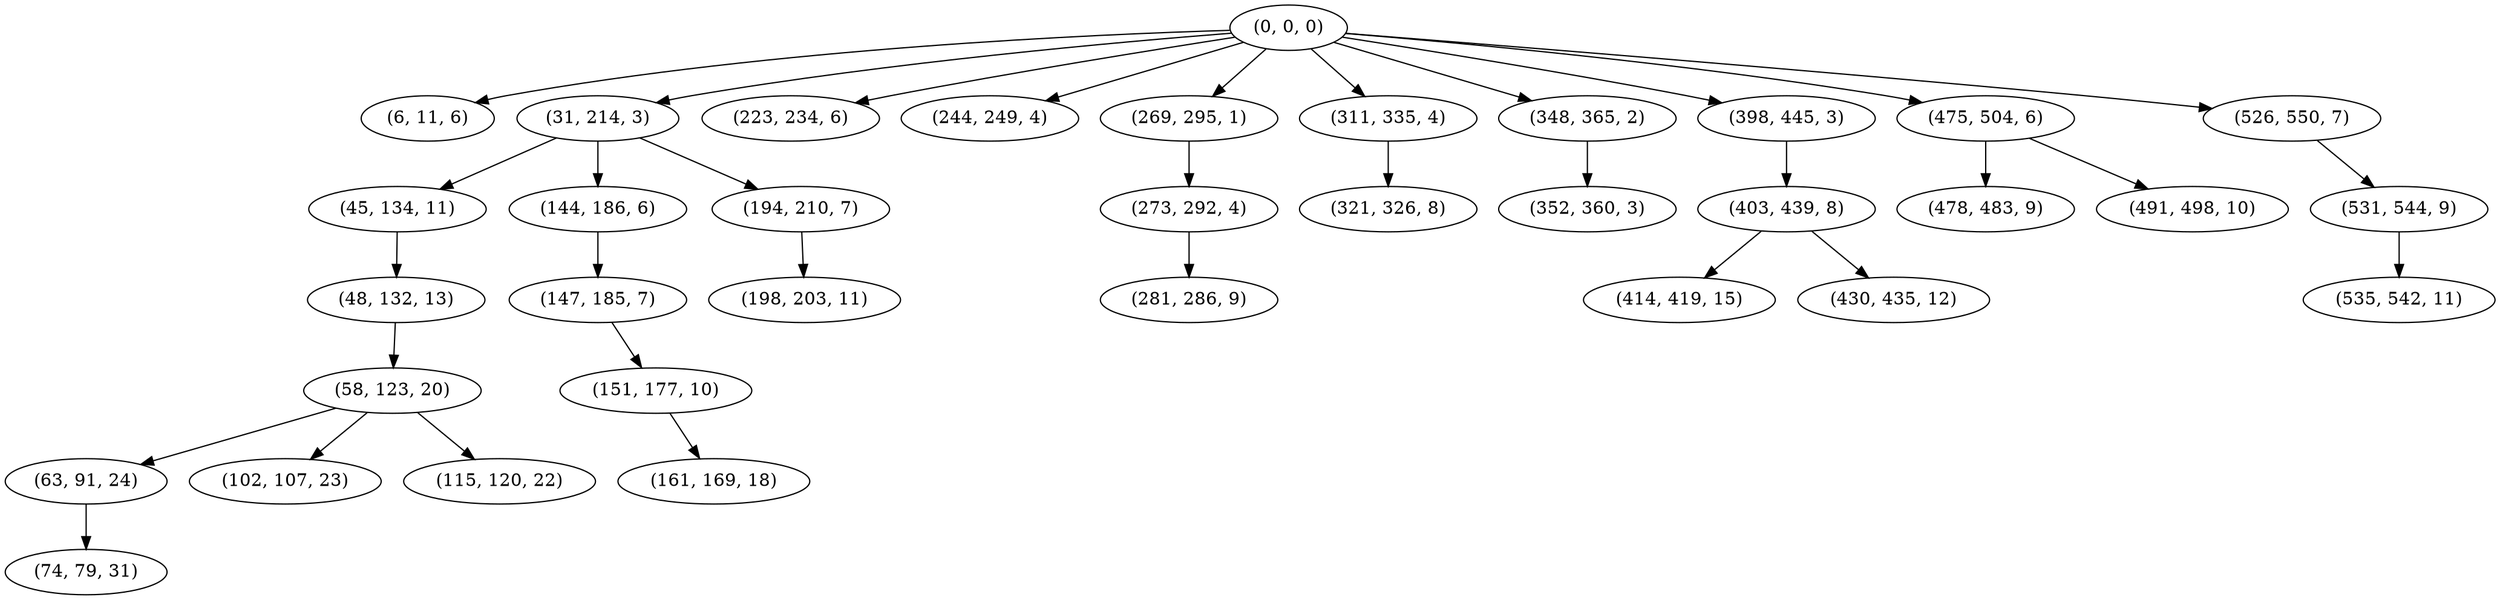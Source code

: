 digraph tree {
    "(0, 0, 0)";
    "(6, 11, 6)";
    "(31, 214, 3)";
    "(45, 134, 11)";
    "(48, 132, 13)";
    "(58, 123, 20)";
    "(63, 91, 24)";
    "(74, 79, 31)";
    "(102, 107, 23)";
    "(115, 120, 22)";
    "(144, 186, 6)";
    "(147, 185, 7)";
    "(151, 177, 10)";
    "(161, 169, 18)";
    "(194, 210, 7)";
    "(198, 203, 11)";
    "(223, 234, 6)";
    "(244, 249, 4)";
    "(269, 295, 1)";
    "(273, 292, 4)";
    "(281, 286, 9)";
    "(311, 335, 4)";
    "(321, 326, 8)";
    "(348, 365, 2)";
    "(352, 360, 3)";
    "(398, 445, 3)";
    "(403, 439, 8)";
    "(414, 419, 15)";
    "(430, 435, 12)";
    "(475, 504, 6)";
    "(478, 483, 9)";
    "(491, 498, 10)";
    "(526, 550, 7)";
    "(531, 544, 9)";
    "(535, 542, 11)";
    "(0, 0, 0)" -> "(6, 11, 6)";
    "(0, 0, 0)" -> "(31, 214, 3)";
    "(0, 0, 0)" -> "(223, 234, 6)";
    "(0, 0, 0)" -> "(244, 249, 4)";
    "(0, 0, 0)" -> "(269, 295, 1)";
    "(0, 0, 0)" -> "(311, 335, 4)";
    "(0, 0, 0)" -> "(348, 365, 2)";
    "(0, 0, 0)" -> "(398, 445, 3)";
    "(0, 0, 0)" -> "(475, 504, 6)";
    "(0, 0, 0)" -> "(526, 550, 7)";
    "(31, 214, 3)" -> "(45, 134, 11)";
    "(31, 214, 3)" -> "(144, 186, 6)";
    "(31, 214, 3)" -> "(194, 210, 7)";
    "(45, 134, 11)" -> "(48, 132, 13)";
    "(48, 132, 13)" -> "(58, 123, 20)";
    "(58, 123, 20)" -> "(63, 91, 24)";
    "(58, 123, 20)" -> "(102, 107, 23)";
    "(58, 123, 20)" -> "(115, 120, 22)";
    "(63, 91, 24)" -> "(74, 79, 31)";
    "(144, 186, 6)" -> "(147, 185, 7)";
    "(147, 185, 7)" -> "(151, 177, 10)";
    "(151, 177, 10)" -> "(161, 169, 18)";
    "(194, 210, 7)" -> "(198, 203, 11)";
    "(269, 295, 1)" -> "(273, 292, 4)";
    "(273, 292, 4)" -> "(281, 286, 9)";
    "(311, 335, 4)" -> "(321, 326, 8)";
    "(348, 365, 2)" -> "(352, 360, 3)";
    "(398, 445, 3)" -> "(403, 439, 8)";
    "(403, 439, 8)" -> "(414, 419, 15)";
    "(403, 439, 8)" -> "(430, 435, 12)";
    "(475, 504, 6)" -> "(478, 483, 9)";
    "(475, 504, 6)" -> "(491, 498, 10)";
    "(526, 550, 7)" -> "(531, 544, 9)";
    "(531, 544, 9)" -> "(535, 542, 11)";
}
